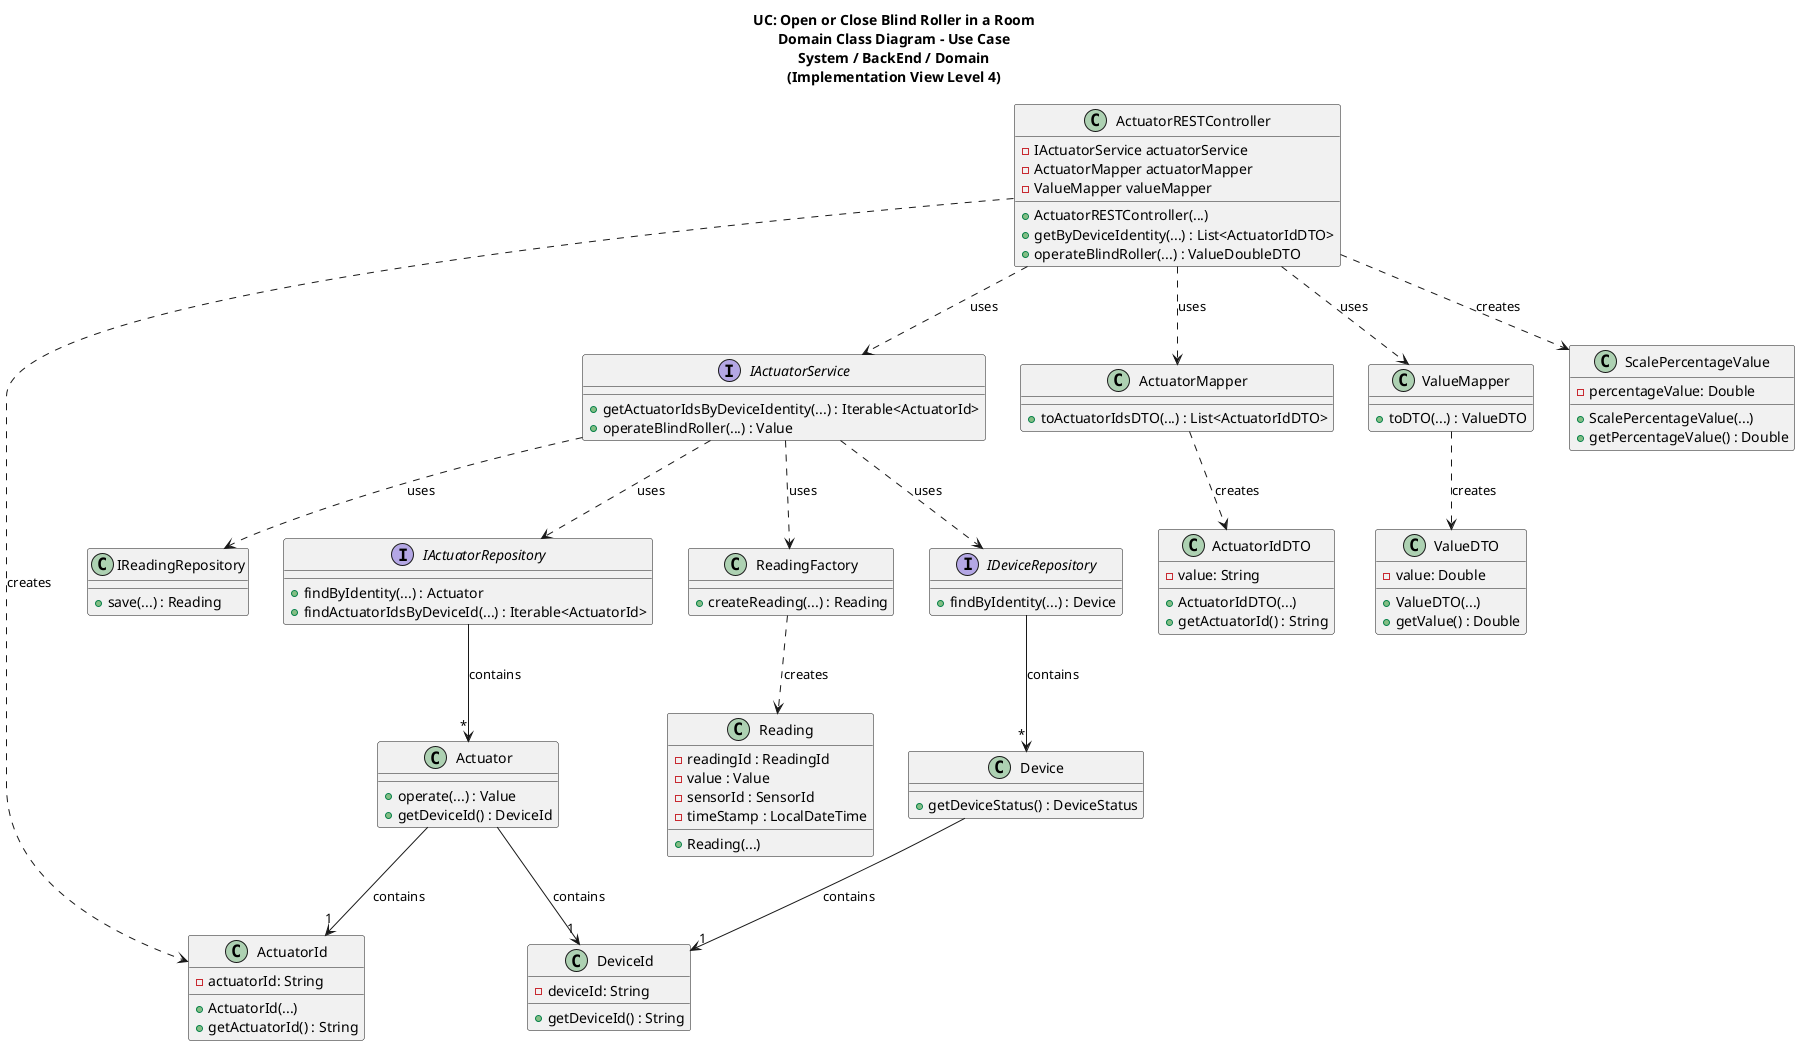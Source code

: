 @startuml

'skinparam linetype polyline

title UC: Open or Close Blind Roller in a Room\nDomain Class Diagram - Use Case\nSystem / BackEnd / Domain\n(Implementation View Level 4)

class ActuatorRESTController {
    -IActuatorService actuatorService
    -ActuatorMapper actuatorMapper
    -ValueMapper valueMapper
    +ActuatorRESTController(...)
    +getByDeviceIdentity(...) : List<ActuatorIdDTO>
    +operateBlindRoller(...) : ValueDoubleDTO
}

interface IActuatorService {
    +getActuatorIdsByDeviceIdentity(...) : Iterable<ActuatorId>
    +operateBlindRoller(...) : Value
}

interface IActuatorRepository {
    +findByIdentity(...) : Actuator
    +findActuatorIdsByDeviceId(...) : Iterable<ActuatorId>
}

class ActuatorMapper {
    +toActuatorIdsDTO(...) : List<ActuatorIdDTO>
}


class Actuator {
    +operate(...) : Value
    +getDeviceId() : DeviceId
}

class ValueMapper {
    +toDTO(...) : ValueDTO
}

class ActuatorId {
    -actuatorId: String
    +ActuatorId(...)
    +getActuatorId() : String
}

class ScalePercentageValue {
    -percentageValue: Double
    +ScalePercentageValue(...)
    +getPercentageValue() : Double
}

class ValueDTO {
    -value: Double
    +ValueDTO(...)
    +getValue() : Double
}

class ActuatorIdDTO {
    -value: String
    +ActuatorIdDTO(...)
    +getActuatorId() : String
}

interface IDeviceRepository {
    +findByIdentity(...) : Device
}

class Device {
    +getDeviceStatus() : DeviceStatus
}

class DeviceId {
    -deviceId: String
    +getDeviceId() : String
}

class ReadingFactory {
    +createReading(...) : Reading
}

class IReadingRepository {
    +save(...) : Reading
}

class Reading {
    -readingId : ReadingId
    -value : Value
    -sensorId : SensorId
    -timeStamp : LocalDateTime
    +Reading(...)
}

ActuatorRESTController ..> IActuatorService : uses
ActuatorRESTController ..> ActuatorMapper : uses
ActuatorRESTController ..> ValueMapper : uses
ActuatorRESTController ..> ActuatorId : creates
ActuatorRESTController ..> ScalePercentageValue : creates

IActuatorService ..> IActuatorRepository : uses
IActuatorService ..> IDeviceRepository : uses
IActuatorService ..> ReadingFactory : uses
IActuatorService ..> IReadingRepository : uses

ReadingFactory ..> Reading : creates
ValueMapper ..> ValueDTO : creates
ActuatorMapper ..> ActuatorIdDTO : creates
IActuatorRepository -->"*" Actuator : contains
Actuator -->"1" ActuatorId : contains
Actuator -->"1" DeviceId : contains
IDeviceRepository -->"*" Device : contains
Device -->"1" DeviceId : contains

@enduml